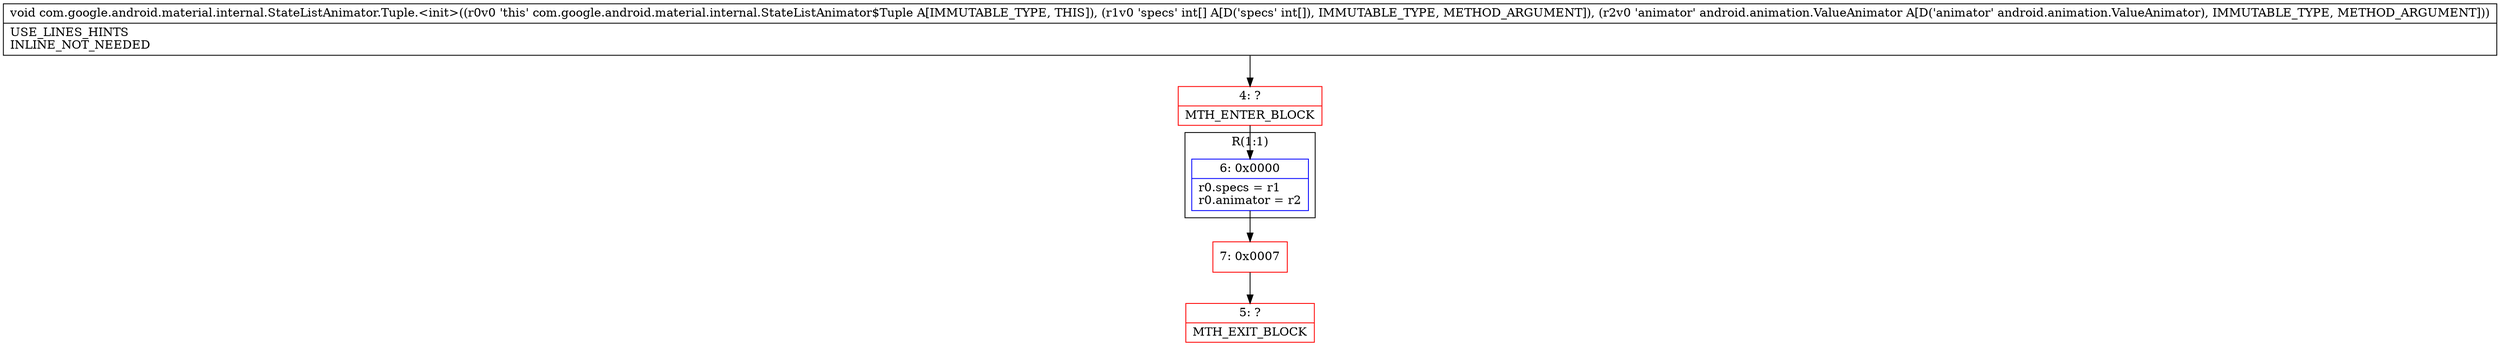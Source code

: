 digraph "CFG forcom.google.android.material.internal.StateListAnimator.Tuple.\<init\>([ILandroid\/animation\/ValueAnimator;)V" {
subgraph cluster_Region_883882531 {
label = "R(1:1)";
node [shape=record,color=blue];
Node_6 [shape=record,label="{6\:\ 0x0000|r0.specs = r1\lr0.animator = r2\l}"];
}
Node_4 [shape=record,color=red,label="{4\:\ ?|MTH_ENTER_BLOCK\l}"];
Node_7 [shape=record,color=red,label="{7\:\ 0x0007}"];
Node_5 [shape=record,color=red,label="{5\:\ ?|MTH_EXIT_BLOCK\l}"];
MethodNode[shape=record,label="{void com.google.android.material.internal.StateListAnimator.Tuple.\<init\>((r0v0 'this' com.google.android.material.internal.StateListAnimator$Tuple A[IMMUTABLE_TYPE, THIS]), (r1v0 'specs' int[] A[D('specs' int[]), IMMUTABLE_TYPE, METHOD_ARGUMENT]), (r2v0 'animator' android.animation.ValueAnimator A[D('animator' android.animation.ValueAnimator), IMMUTABLE_TYPE, METHOD_ARGUMENT]))  | USE_LINES_HINTS\lINLINE_NOT_NEEDED\l}"];
MethodNode -> Node_4;Node_6 -> Node_7;
Node_4 -> Node_6;
Node_7 -> Node_5;
}

